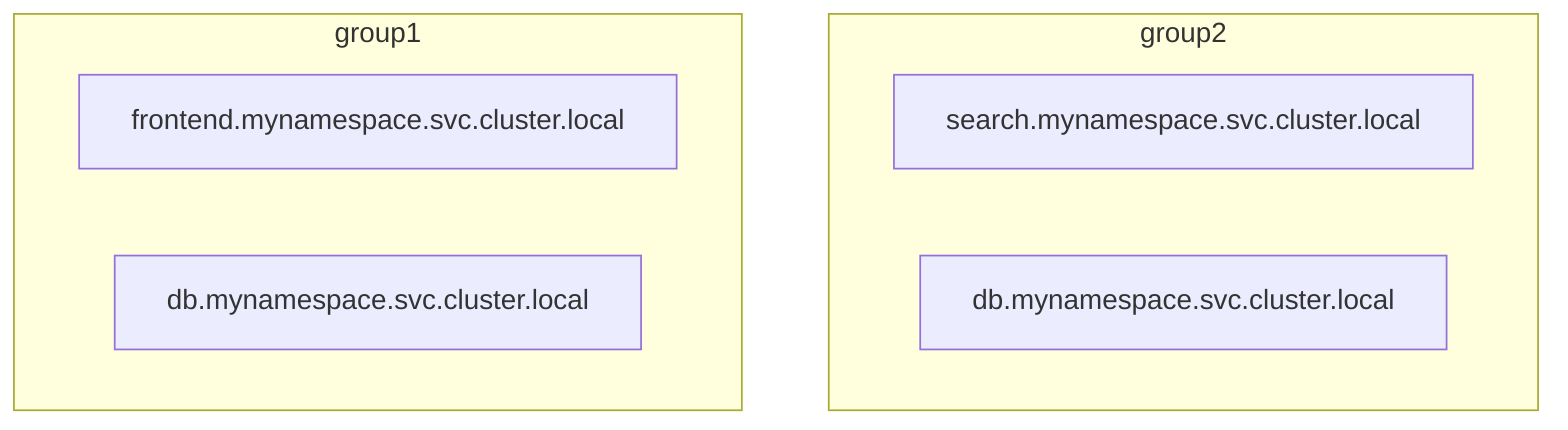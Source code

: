 graph TB
    subgraph group2
        s3[search.mynamespace.svc.cluster.local]
        s4[db.mynamespace.svc.cluster.local]
    end
    subgraph group1
        s1[frontend.mynamespace.svc.cluster.local]
        s2[db.mynamespace.svc.cluster.local]
    end